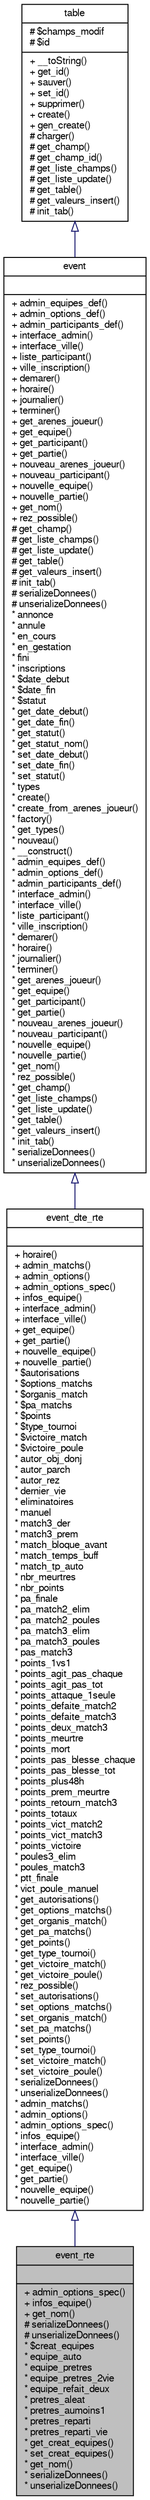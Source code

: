 digraph G
{
  bgcolor="transparent";
  edge [fontname="FreeSans",fontsize="10",labelfontname="FreeSans",labelfontsize="10"];
  node [fontname="FreeSans",fontsize="10",shape=record];
  Node1 [label="{event_rte\n||+ admin_options_spec()\l+ infos_equipe()\l+ get_nom()\l# serializeDonnees()\l# unserializeDonnees()\l* $creat_equipes\l* equipe_auto\l* equipe_pretres\l* equipe_pretres_2vie\l* equipe_refait_deux\l* pretres_aleat\l* pretres_aumoins1\l* pretres_reparti\l* pretres_reparti_vie\l* get_creat_equipes()\l* set_creat_equipes()\l* get_nom()\l* serializeDonnees()\l* unserializeDonnees()\l}",height=0.2,width=0.4,color="black", fillcolor="grey75", style="filled" fontcolor="black"];
  Node2 -> Node1 [dir=back,color="midnightblue",fontsize="10",style="solid",arrowtail="empty",fontname="FreeSans"];
  Node2 [label="{event_dte_rte\n||+ horaire()\l+ admin_matchs()\l+ admin_options()\l+ admin_options_spec()\l+ infos_equipe()\l+ interface_admin()\l+ interface_ville()\l+ get_equipe()\l+ get_partie()\l+ nouvelle_equipe()\l+ nouvelle_partie()\l* $autorisations\l* $options_matchs\l* $organis_match\l* $pa_matchs\l* $points\l* $type_tournoi\l* $victoire_match\l* $victoire_poule\l* autor_obj_donj\l* autor_parch\l* autor_rez\l* dernier_vie\l* eliminatoires\l* manuel\l* match3_der\l* match3_prem\l* match_bloque_avant\l* match_temps_buff\l* match_tp_auto\l* nbr_meurtres\l* nbr_points\l* pa_finale\l* pa_match2_elim\l* pa_match2_poules\l* pa_match3_elim\l* pa_match3_poules\l* pas_match3\l* points_1vs1\l* points_agit_pas_chaque\l* points_agit_pas_tot\l* points_attaque_1seule\l* points_defaite_match2\l* points_defaite_match3\l* points_deux_match3\l* points_meurtre\l* points_mort\l* points_pas_blesse_chaque\l* points_pas_blesse_tot\l* points_plus48h\l* points_prem_meurtre\l* points_retourn_match3\l* points_totaux\l* points_vict_match2\l* points_vict_match3\l* points_victoire\l* poules3_elim\l* poules_match3\l* ptt_finale\l* vict_poule_manuel\l* get_autorisations()\l* get_options_matchs()\l* get_organis_match()\l* get_pa_matchs()\l* get_points()\l* get_type_tournoi()\l* get_victoire_match()\l* get_victoire_poule()\l* rez_possible()\l* set_autorisations()\l* set_options_matchs()\l* set_organis_match()\l* set_pa_matchs()\l* set_points()\l* set_type_tournoi()\l* set_victoire_match()\l* set_victoire_poule()\l* serializeDonnees()\l* unserializeDonnees()\l* admin_matchs()\l* admin_options()\l* admin_options_spec()\l* infos_equipe()\l* interface_admin()\l* interface_ville()\l* get_equipe()\l* get_partie()\l* nouvelle_equipe()\l* nouvelle_partie()\l}",height=0.2,width=0.4,color="black",URL="$classevent__dte__rte.html",tooltip="Classe de base pour le DTE &amp; RTE Une équipe par royaume plus une équipe admin..."];
  Node3 -> Node2 [dir=back,color="midnightblue",fontsize="10",style="solid",arrowtail="empty",fontname="FreeSans"];
  Node3 [label="{event\n||+ admin_equipes_def()\l+ admin_options_def()\l+ admin_participants_def()\l+ interface_admin()\l+ interface_ville()\l+ liste_participant()\l+ ville_inscription()\l+ demarer()\l+ horaire()\l+ journalier()\l+ terminer()\l+ get_arenes_joueur()\l+ get_equipe()\l+ get_participant()\l+ get_partie()\l+ nouveau_arenes_joueur()\l+ nouveau_participant()\l+ nouvelle_equipe()\l+ nouvelle_partie()\l+ get_nom()\l+ rez_possible()\l# get_champ()\l# get_liste_champs()\l# get_liste_update()\l# get_table()\l# get_valeurs_insert()\l# init_tab()\l# serializeDonnees()\l# unserializeDonnees()\l* annonce\l* annule\l* en_cours\l* en_gestation\l* fini\l* inscriptions\l* $date_debut\l* $date_fin\l* $statut\l* get_date_debut()\l* get_date_fin()\l* get_statut()\l* get_statut_nom()\l* set_date_debut()\l* set_date_fin()\l* set_statut()\l* types\l* create()\l* create_from_arenes_joueur()\l* factory()\l* get_types()\l* nouveau()\l* __construct()\l* admin_equipes_def()\l* admin_options_def()\l* admin_participants_def()\l* interface_admin()\l* interface_ville()\l* liste_participant()\l* ville_inscription()\l* demarer()\l* horaire()\l* journalier()\l* terminer()\l* get_arenes_joueur()\l* get_equipe()\l* get_participant()\l* get_partie()\l* nouveau_arenes_joueur()\l* nouveau_participant()\l* nouvelle_equipe()\l* nouvelle_partie()\l* get_nom()\l* rez_possible()\l* get_champ()\l* get_liste_champs()\l* get_liste_update()\l* get_table()\l* get_valeurs_insert()\l* init_tab()\l* serializeDonnees()\l* unserializeDonnees()\l}",height=0.2,width=0.4,color="black",URL="$classevent.html",tooltip="Classe de base pour les events, liée à la table event de la base de données."];
  Node4 -> Node3 [dir=back,color="midnightblue",fontsize="10",style="solid",arrowtail="empty",fontname="FreeSans"];
  Node4 [label="{table\n|# $champs_modif\l# $id\l|+ __toString()\l+ get_id()\l+ sauver()\l+ set_id()\l+ supprimer()\l+ create()\l+ gen_create()\l# charger()\l# get_champ()\l# get_champ_id()\l# get_liste_champs()\l# get_liste_update()\l# get_table()\l# get_valeurs_insert()\l# init_tab()\l}",height=0.2,width=0.4,color="black",URL="$classtable.html",tooltip="Classe de base pour les objets représentant un élément d&#39;une table dans la..."];
}
